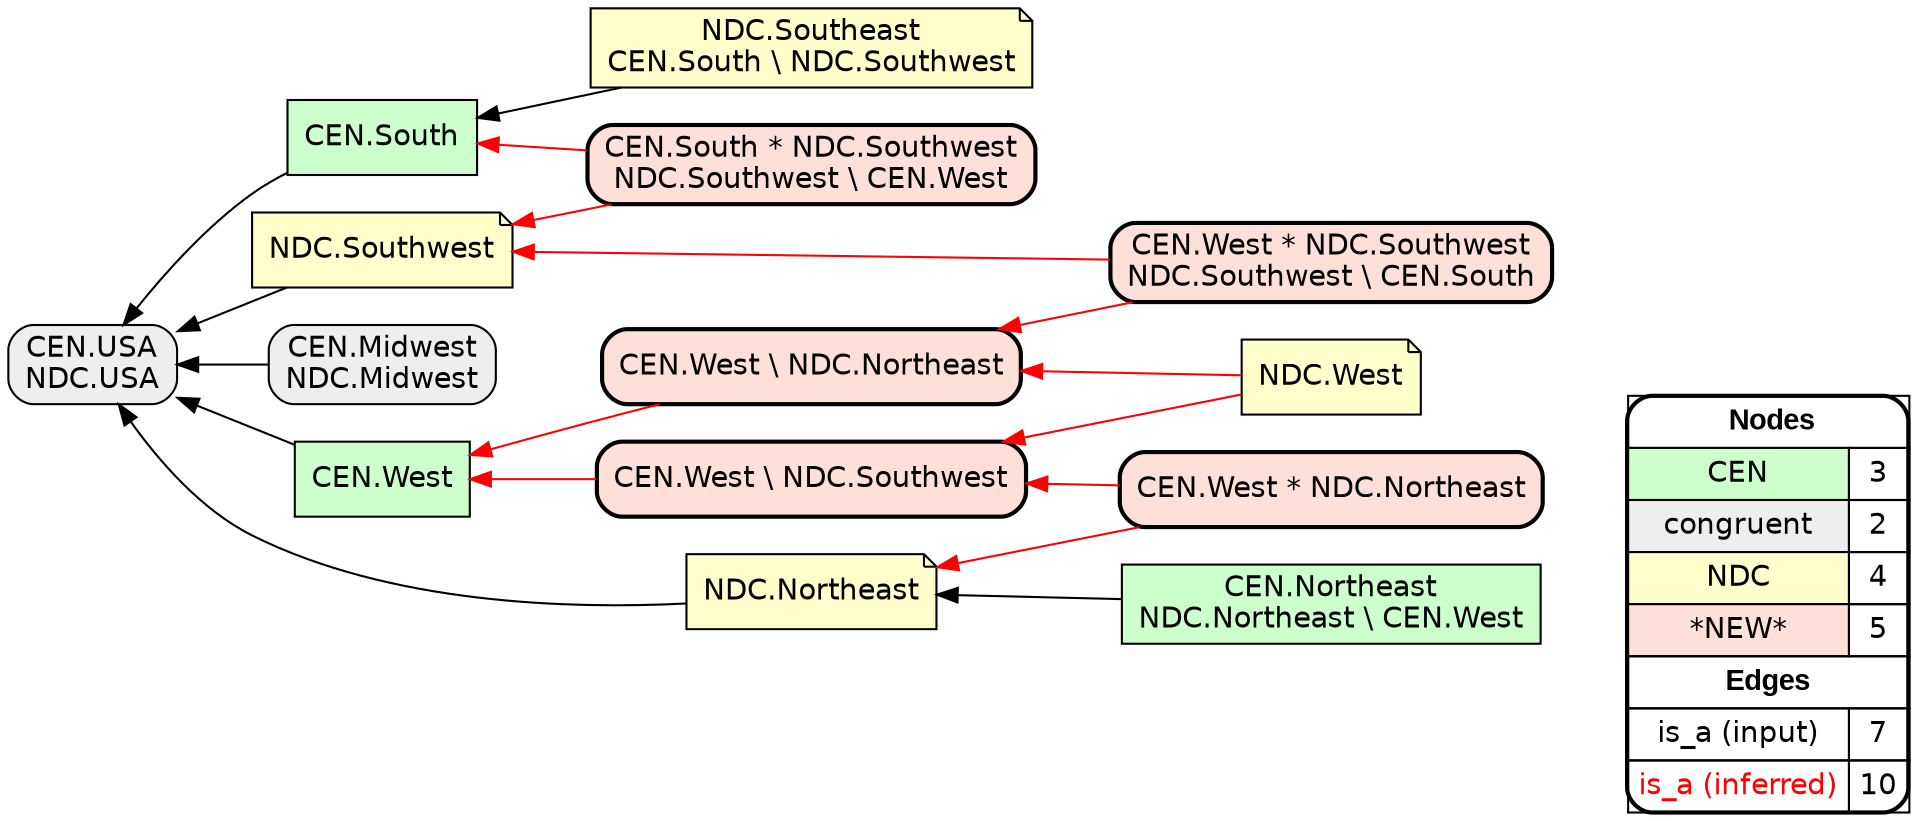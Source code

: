 digraph{
rankdir=RL
node[shape=box style=filled fillcolor="#CCFFCC" fontname="helvetica"] 
"CEN.Northeast\nNDC.Northeast \\ CEN.West"
"CEN.South"
"CEN.West"
node[shape=box style="filled,rounded" fillcolor="#EEEEEE" fontname="helvetica"] 
"CEN.Midwest\nNDC.Midwest"
"CEN.USA\nNDC.USA"
node[shape=note style=filled fillcolor="#FFFFCC" fontname="helvetica"] 
"NDC.Northeast"
"NDC.Southwest"
"NDC.West"
"NDC.Southeast\nCEN.South \\ NDC.Southwest"
node[shape=box style="filled,rounded,bold" fillcolor="#FFE0D8" fontname="helvetica"] 
"CEN.West \\ NDC.Northeast"
"CEN.West \\ NDC.Southwest"
"CEN.West * NDC.Southwest\nNDC.Southwest \\ CEN.South"
"CEN.South * NDC.Southwest\nNDC.Southwest \\ CEN.West"
"CEN.West * NDC.Northeast"
edge[arrowhead=normal style=dotted color="#000000" constraint=true penwidth=1]
edge[arrowhead=normal style=solid color="#000000" constraint=true penwidth=1]
"NDC.Northeast" -> "CEN.USA\nNDC.USA"
"CEN.West" -> "CEN.USA\nNDC.USA"
"CEN.Midwest\nNDC.Midwest" -> "CEN.USA\nNDC.USA"
"NDC.Southeast\nCEN.South \\ NDC.Southwest" -> "CEN.South"
"NDC.Southwest" -> "CEN.USA\nNDC.USA"
"CEN.South" -> "CEN.USA\nNDC.USA"
"CEN.Northeast\nNDC.Northeast \\ CEN.West" -> "NDC.Northeast"
edge[arrowhead=normal style=solid color="#FF0000" constraint=true penwidth=1]
"CEN.South * NDC.Southwest\nNDC.Southwest \\ CEN.West" -> "NDC.Southwest"
"CEN.West * NDC.Northeast" -> "NDC.Northeast"
"CEN.West \\ NDC.Southwest" -> "CEN.West"
"CEN.West * NDC.Southwest\nNDC.Southwest \\ CEN.South" -> "NDC.Southwest"
"CEN.West * NDC.Southwest\nNDC.Southwest \\ CEN.South" -> "CEN.West \\ NDC.Northeast"
"NDC.West" -> "CEN.West \\ NDC.Southwest"
"CEN.West * NDC.Northeast" -> "CEN.West \\ NDC.Southwest"
"NDC.West" -> "CEN.West \\ NDC.Northeast"
"CEN.West \\ NDC.Northeast" -> "CEN.West"
"CEN.South * NDC.Southwest\nNDC.Southwest \\ CEN.West" -> "CEN.South"
node[shape=box] 
{rank=source Legend [fillcolor= white margin=0 label=< 
 <TABLE BORDER="0" CELLBORDER="1" CELLSPACING="0" CELLPADDING="4"> 
<TR> <TD COLSPAN="2"><font face="Arial Black"> Nodes</font></TD> </TR> 
<TR> 
 <TD bgcolor="#CCFFCC" fontname="helvetica">CEN</TD> 
 <TD>3</TD> 
 </TR> 
<TR> 
 <TD bgcolor="#EEEEEE" fontname="helvetica">congruent</TD> 
 <TD>2</TD> 
 </TR> 
<TR> 
 <TD bgcolor="#FFFFCC" fontname="helvetica">NDC</TD> 
 <TD>4</TD> 
 </TR> 
<TR> 
 <TD bgcolor="#FFE0D8" fontname="helvetica">*NEW*</TD> 
 <TD>5</TD> 
 </TR> 
<TR> <TD COLSPAN="2"><font face = "Arial Black"> Edges </font></TD> </TR> 
<TR> 
 <TD><font color ="#000000">is_a (input)</font></TD><TD>7</TD>
</TR>
<TR> 
 <TD><font color ="#FF0000">is_a (inferred)</font></TD><TD>10</TD>
</TR>
</TABLE> 
 >] } 
}